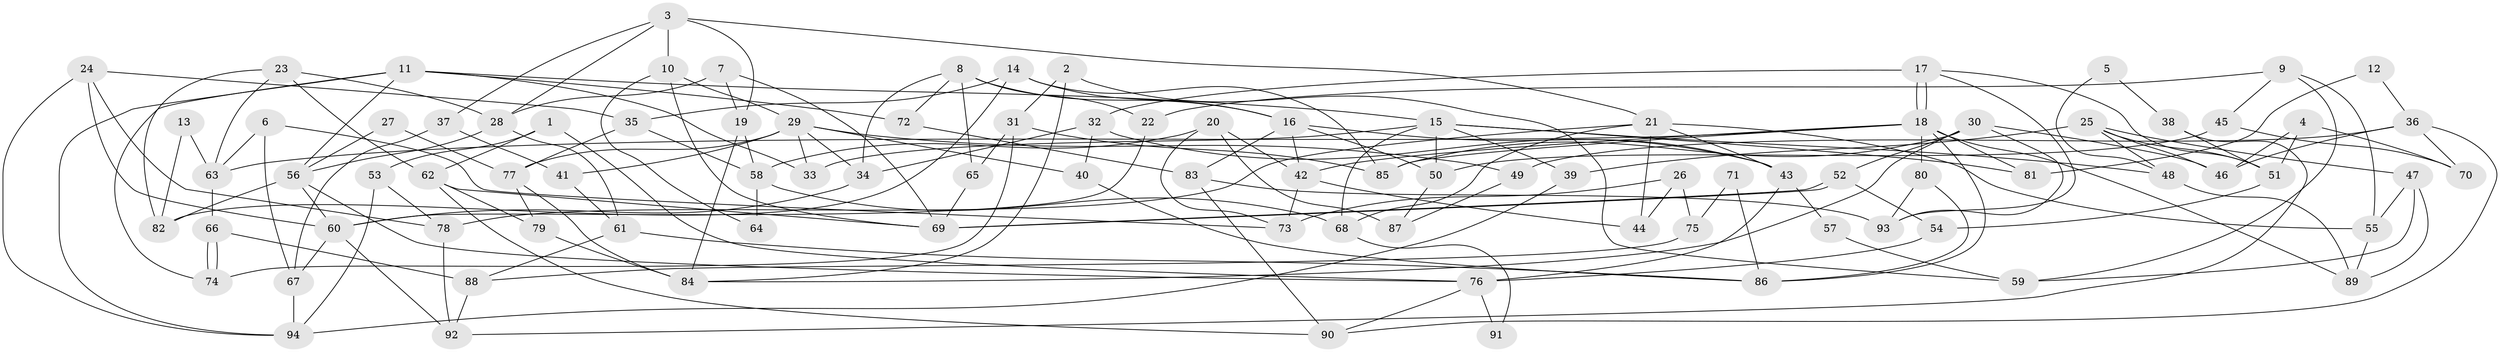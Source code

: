 // Generated by graph-tools (version 1.1) at 2025/11/02/27/25 16:11:22]
// undirected, 94 vertices, 188 edges
graph export_dot {
graph [start="1"]
  node [color=gray90,style=filled];
  1;
  2;
  3;
  4;
  5;
  6;
  7;
  8;
  9;
  10;
  11;
  12;
  13;
  14;
  15;
  16;
  17;
  18;
  19;
  20;
  21;
  22;
  23;
  24;
  25;
  26;
  27;
  28;
  29;
  30;
  31;
  32;
  33;
  34;
  35;
  36;
  37;
  38;
  39;
  40;
  41;
  42;
  43;
  44;
  45;
  46;
  47;
  48;
  49;
  50;
  51;
  52;
  53;
  54;
  55;
  56;
  57;
  58;
  59;
  60;
  61;
  62;
  63;
  64;
  65;
  66;
  67;
  68;
  69;
  70;
  71;
  72;
  73;
  74;
  75;
  76;
  77;
  78;
  79;
  80;
  81;
  82;
  83;
  84;
  85;
  86;
  87;
  88;
  89;
  90;
  91;
  92;
  93;
  94;
  1 -- 76;
  1 -- 62;
  1 -- 53;
  2 -- 84;
  2 -- 59;
  2 -- 31;
  3 -- 10;
  3 -- 28;
  3 -- 19;
  3 -- 21;
  3 -- 37;
  4 -- 51;
  4 -- 70;
  4 -- 46;
  5 -- 38;
  5 -- 48;
  6 -- 67;
  6 -- 63;
  6 -- 73;
  7 -- 19;
  7 -- 28;
  7 -- 69;
  8 -- 16;
  8 -- 34;
  8 -- 22;
  8 -- 65;
  8 -- 72;
  9 -- 55;
  9 -- 22;
  9 -- 45;
  9 -- 59;
  10 -- 69;
  10 -- 29;
  10 -- 64;
  11 -- 72;
  11 -- 74;
  11 -- 15;
  11 -- 33;
  11 -- 56;
  11 -- 94;
  12 -- 36;
  12 -- 81;
  13 -- 63;
  13 -- 82;
  14 -- 85;
  14 -- 82;
  14 -- 16;
  14 -- 35;
  15 -- 68;
  15 -- 33;
  15 -- 39;
  15 -- 48;
  15 -- 50;
  15 -- 81;
  16 -- 42;
  16 -- 43;
  16 -- 50;
  16 -- 83;
  17 -- 51;
  17 -- 18;
  17 -- 18;
  17 -- 32;
  17 -- 93;
  18 -- 85;
  18 -- 42;
  18 -- 63;
  18 -- 80;
  18 -- 81;
  18 -- 86;
  18 -- 89;
  19 -- 58;
  19 -- 84;
  20 -- 73;
  20 -- 87;
  20 -- 42;
  20 -- 58;
  21 -- 43;
  21 -- 44;
  21 -- 55;
  21 -- 68;
  21 -- 78;
  22 -- 60;
  23 -- 62;
  23 -- 63;
  23 -- 28;
  23 -- 82;
  24 -- 35;
  24 -- 94;
  24 -- 60;
  24 -- 78;
  25 -- 48;
  25 -- 39;
  25 -- 46;
  25 -- 47;
  25 -- 51;
  26 -- 73;
  26 -- 44;
  26 -- 75;
  27 -- 77;
  27 -- 56;
  28 -- 61;
  28 -- 56;
  29 -- 40;
  29 -- 33;
  29 -- 34;
  29 -- 41;
  29 -- 49;
  29 -- 77;
  30 -- 84;
  30 -- 46;
  30 -- 52;
  30 -- 85;
  30 -- 93;
  31 -- 65;
  31 -- 74;
  31 -- 85;
  32 -- 34;
  32 -- 40;
  32 -- 43;
  34 -- 60;
  35 -- 77;
  35 -- 58;
  36 -- 90;
  36 -- 46;
  36 -- 49;
  36 -- 70;
  37 -- 67;
  37 -- 41;
  38 -- 51;
  38 -- 92;
  39 -- 94;
  40 -- 86;
  41 -- 61;
  42 -- 44;
  42 -- 73;
  43 -- 57;
  43 -- 76;
  45 -- 50;
  45 -- 70;
  47 -- 55;
  47 -- 59;
  47 -- 89;
  48 -- 89;
  49 -- 87;
  50 -- 87;
  51 -- 54;
  52 -- 69;
  52 -- 69;
  52 -- 54;
  53 -- 78;
  53 -- 94;
  54 -- 76;
  55 -- 89;
  56 -- 60;
  56 -- 76;
  56 -- 82;
  57 -- 59;
  58 -- 64;
  58 -- 68;
  60 -- 67;
  60 -- 92;
  61 -- 86;
  61 -- 88;
  62 -- 90;
  62 -- 69;
  62 -- 79;
  63 -- 66;
  65 -- 69;
  66 -- 88;
  66 -- 74;
  66 -- 74;
  67 -- 94;
  68 -- 91;
  71 -- 86;
  71 -- 75;
  72 -- 83;
  75 -- 88;
  76 -- 90;
  76 -- 91;
  77 -- 79;
  77 -- 84;
  78 -- 92;
  79 -- 84;
  80 -- 93;
  80 -- 86;
  83 -- 93;
  83 -- 90;
  88 -- 92;
}
